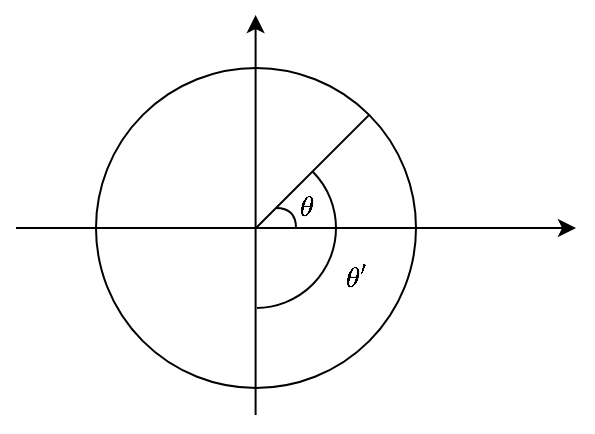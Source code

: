 <mxfile version="26.2.2">
  <diagram name="Pagina-1" id="0zKNKZjFNlgesKUf3aY8">
    <mxGraphModel dx="571" dy="336" grid="1" gridSize="10" guides="1" tooltips="1" connect="1" arrows="1" fold="1" page="1" pageScale="1" pageWidth="827" pageHeight="1169" math="1" shadow="0">
      <root>
        <mxCell id="0" />
        <mxCell id="1" parent="0" />
        <mxCell id="gEmn7zJONafUZ8PgQPrm-12" value="" style="endArrow=none;html=1;rounded=0;curved=1;" edge="1" parent="1">
          <mxGeometry width="50" height="50" relative="1" as="geometry">
            <mxPoint x="420" y="280" as="sourcePoint" />
            <mxPoint x="410" y="270" as="targetPoint" />
            <Array as="points">
              <mxPoint x="420" y="270" />
            </Array>
          </mxGeometry>
        </mxCell>
        <mxCell id="gEmn7zJONafUZ8PgQPrm-21" value="" style="ellipse;whiteSpace=wrap;html=1;aspect=fixed;fillColor=none;" vertex="1" parent="1">
          <mxGeometry x="360" y="240" width="80" height="80" as="geometry" />
        </mxCell>
        <mxCell id="gEmn7zJONafUZ8PgQPrm-23" value="" style="rounded=0;whiteSpace=wrap;html=1;strokeColor=#FFFFFF;" vertex="1" parent="1">
          <mxGeometry x="340" y="240" width="60" height="80" as="geometry" />
        </mxCell>
        <mxCell id="gEmn7zJONafUZ8PgQPrm-24" value="" style="rounded=0;whiteSpace=wrap;html=1;rotation=45;strokeColor=#FFFFFF;" vertex="1" parent="1">
          <mxGeometry x="377" y="190" width="60" height="80" as="geometry" />
        </mxCell>
        <mxCell id="gEmn7zJONafUZ8PgQPrm-10" value="" style="endArrow=none;html=1;rounded=0;entryX=1;entryY=0;entryDx=0;entryDy=0;" edge="1" parent="1" target="gEmn7zJONafUZ8PgQPrm-2">
          <mxGeometry width="50" height="50" relative="1" as="geometry">
            <mxPoint x="400" y="280" as="sourcePoint" />
            <mxPoint x="450" y="230" as="targetPoint" />
          </mxGeometry>
        </mxCell>
        <mxCell id="gEmn7zJONafUZ8PgQPrm-11" value="" style="endArrow=classic;html=1;rounded=0;" edge="1" parent="1">
          <mxGeometry width="50" height="50" relative="1" as="geometry">
            <mxPoint x="280" y="280" as="sourcePoint" />
            <mxPoint x="560" y="280" as="targetPoint" />
          </mxGeometry>
        </mxCell>
        <mxCell id="gEmn7zJONafUZ8PgQPrm-16" value="" style="endArrow=classic;html=1;rounded=0;" edge="1" parent="1">
          <mxGeometry width="50" height="50" relative="1" as="geometry">
            <mxPoint x="399.8" y="373.5" as="sourcePoint" />
            <mxPoint x="399.8" y="173.5" as="targetPoint" />
          </mxGeometry>
        </mxCell>
        <mxCell id="gEmn7zJONafUZ8PgQPrm-13" value="$$\theta$$" style="text;html=1;align=center;verticalAlign=middle;resizable=0;points=[];autosize=1;strokeColor=none;fillColor=none;" vertex="1" parent="1">
          <mxGeometry x="385" y="255" width="80" height="30" as="geometry" />
        </mxCell>
        <mxCell id="gEmn7zJONafUZ8PgQPrm-2" value="" style="ellipse;whiteSpace=wrap;html=1;aspect=fixed;fillColor=none;" vertex="1" parent="1">
          <mxGeometry x="320" y="200" width="160" height="160" as="geometry" />
        </mxCell>
        <mxCell id="gEmn7zJONafUZ8PgQPrm-25" value="$$\theta&#39;$$" style="text;html=1;align=center;verticalAlign=middle;resizable=0;points=[];autosize=1;strokeColor=none;fillColor=none;" vertex="1" parent="1">
          <mxGeometry x="410" y="290" width="80" height="30" as="geometry" />
        </mxCell>
      </root>
    </mxGraphModel>
  </diagram>
</mxfile>
